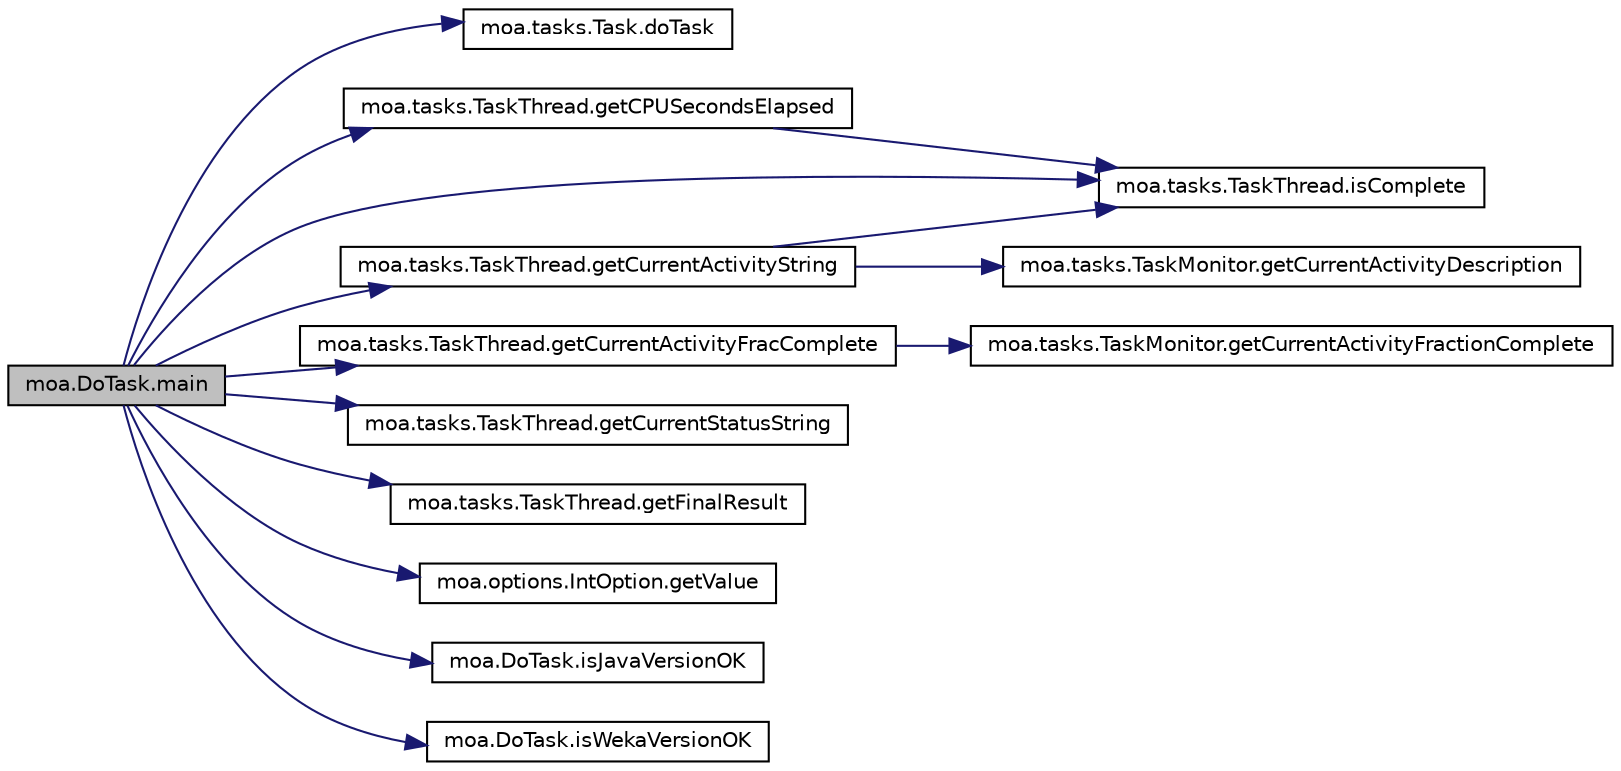 digraph G
{
  edge [fontname="Helvetica",fontsize="10",labelfontname="Helvetica",labelfontsize="10"];
  node [fontname="Helvetica",fontsize="10",shape=record];
  rankdir=LR;
  Node1 [label="moa.DoTask.main",height=0.2,width=0.4,color="black", fillcolor="grey75", style="filled" fontcolor="black"];
  Node1 -> Node2 [color="midnightblue",fontsize="10",style="solid",fontname="Helvetica"];
  Node2 [label="moa.tasks.Task.doTask",height=0.2,width=0.4,color="black", fillcolor="white", style="filled",URL="$interfacemoa_1_1tasks_1_1Task.html#a10807eaa1d4d05b188f6f7de99d0efbe",tooltip="This method performs this task, when TaskMonitor and ObjectRepository are no needed..."];
  Node1 -> Node3 [color="midnightblue",fontsize="10",style="solid",fontname="Helvetica"];
  Node3 [label="moa.tasks.TaskThread.getCPUSecondsElapsed",height=0.2,width=0.4,color="black", fillcolor="white", style="filled",URL="$classmoa_1_1tasks_1_1TaskThread.html#a7ee7dd9bcc553f1793c8269e76a37d7f"];
  Node3 -> Node4 [color="midnightblue",fontsize="10",style="solid",fontname="Helvetica"];
  Node4 [label="moa.tasks.TaskThread.isComplete",height=0.2,width=0.4,color="black", fillcolor="white", style="filled",URL="$classmoa_1_1tasks_1_1TaskThread.html#ab7be27d49b04204985d254ee51a3eb7b"];
  Node1 -> Node5 [color="midnightblue",fontsize="10",style="solid",fontname="Helvetica"];
  Node5 [label="moa.tasks.TaskThread.getCurrentActivityFracComplete",height=0.2,width=0.4,color="black", fillcolor="white", style="filled",URL="$classmoa_1_1tasks_1_1TaskThread.html#aa16a3cb6976a7cdc5b2c765f2731ae3b"];
  Node5 -> Node6 [color="midnightblue",fontsize="10",style="solid",fontname="Helvetica"];
  Node6 [label="moa.tasks.TaskMonitor.getCurrentActivityFractionComplete",height=0.2,width=0.4,color="black", fillcolor="white", style="filled",URL="$interfacemoa_1_1tasks_1_1TaskMonitor.html#a46b980aaa2bb8de7a23c24916b31e843",tooltip="Gets the percentage done of the current activity."];
  Node1 -> Node7 [color="midnightblue",fontsize="10",style="solid",fontname="Helvetica"];
  Node7 [label="moa.tasks.TaskThread.getCurrentActivityString",height=0.2,width=0.4,color="black", fillcolor="white", style="filled",URL="$classmoa_1_1tasks_1_1TaskThread.html#a52c37a9821d9ed81fcc7d6fafc6d2bd2"];
  Node7 -> Node8 [color="midnightblue",fontsize="10",style="solid",fontname="Helvetica"];
  Node8 [label="moa.tasks.TaskMonitor.getCurrentActivityDescription",height=0.2,width=0.4,color="black", fillcolor="white", style="filled",URL="$interfacemoa_1_1tasks_1_1TaskMonitor.html#ad5a9c248fc2506cc2a74b663e2511c63",tooltip="Gets the description of the current activity."];
  Node7 -> Node4 [color="midnightblue",fontsize="10",style="solid",fontname="Helvetica"];
  Node1 -> Node9 [color="midnightblue",fontsize="10",style="solid",fontname="Helvetica"];
  Node9 [label="moa.tasks.TaskThread.getCurrentStatusString",height=0.2,width=0.4,color="black", fillcolor="white", style="filled",URL="$classmoa_1_1tasks_1_1TaskThread.html#a443dd2bbf846fdc197643700b709a057"];
  Node1 -> Node10 [color="midnightblue",fontsize="10",style="solid",fontname="Helvetica"];
  Node10 [label="moa.tasks.TaskThread.getFinalResult",height=0.2,width=0.4,color="black", fillcolor="white", style="filled",URL="$classmoa_1_1tasks_1_1TaskThread.html#a7c7fb4d3426dfe208dd5c8972f74eb49"];
  Node1 -> Node11 [color="midnightblue",fontsize="10",style="solid",fontname="Helvetica"];
  Node11 [label="moa.options.IntOption.getValue",height=0.2,width=0.4,color="black", fillcolor="white", style="filled",URL="$classmoa_1_1options_1_1IntOption.html#affae8787274b44ab7616d46b8d6c831a"];
  Node1 -> Node4 [color="midnightblue",fontsize="10",style="solid",fontname="Helvetica"];
  Node1 -> Node12 [color="midnightblue",fontsize="10",style="solid",fontname="Helvetica"];
  Node12 [label="moa.DoTask.isJavaVersionOK",height=0.2,width=0.4,color="black", fillcolor="white", style="filled",URL="$classmoa_1_1DoTask.html#a834ce5013ff149d5ca95975fa28641d7",tooltip="Checks if the Java version is recent enough to run MOA."];
  Node1 -> Node13 [color="midnightblue",fontsize="10",style="solid",fontname="Helvetica"];
  Node13 [label="moa.DoTask.isWekaVersionOK",height=0.2,width=0.4,color="black", fillcolor="white", style="filled",URL="$classmoa_1_1DoTask.html#a7fb47b15bc222b7152947927c0926826",tooltip="Checks if the Weka version is recent enough to run MOA."];
}
